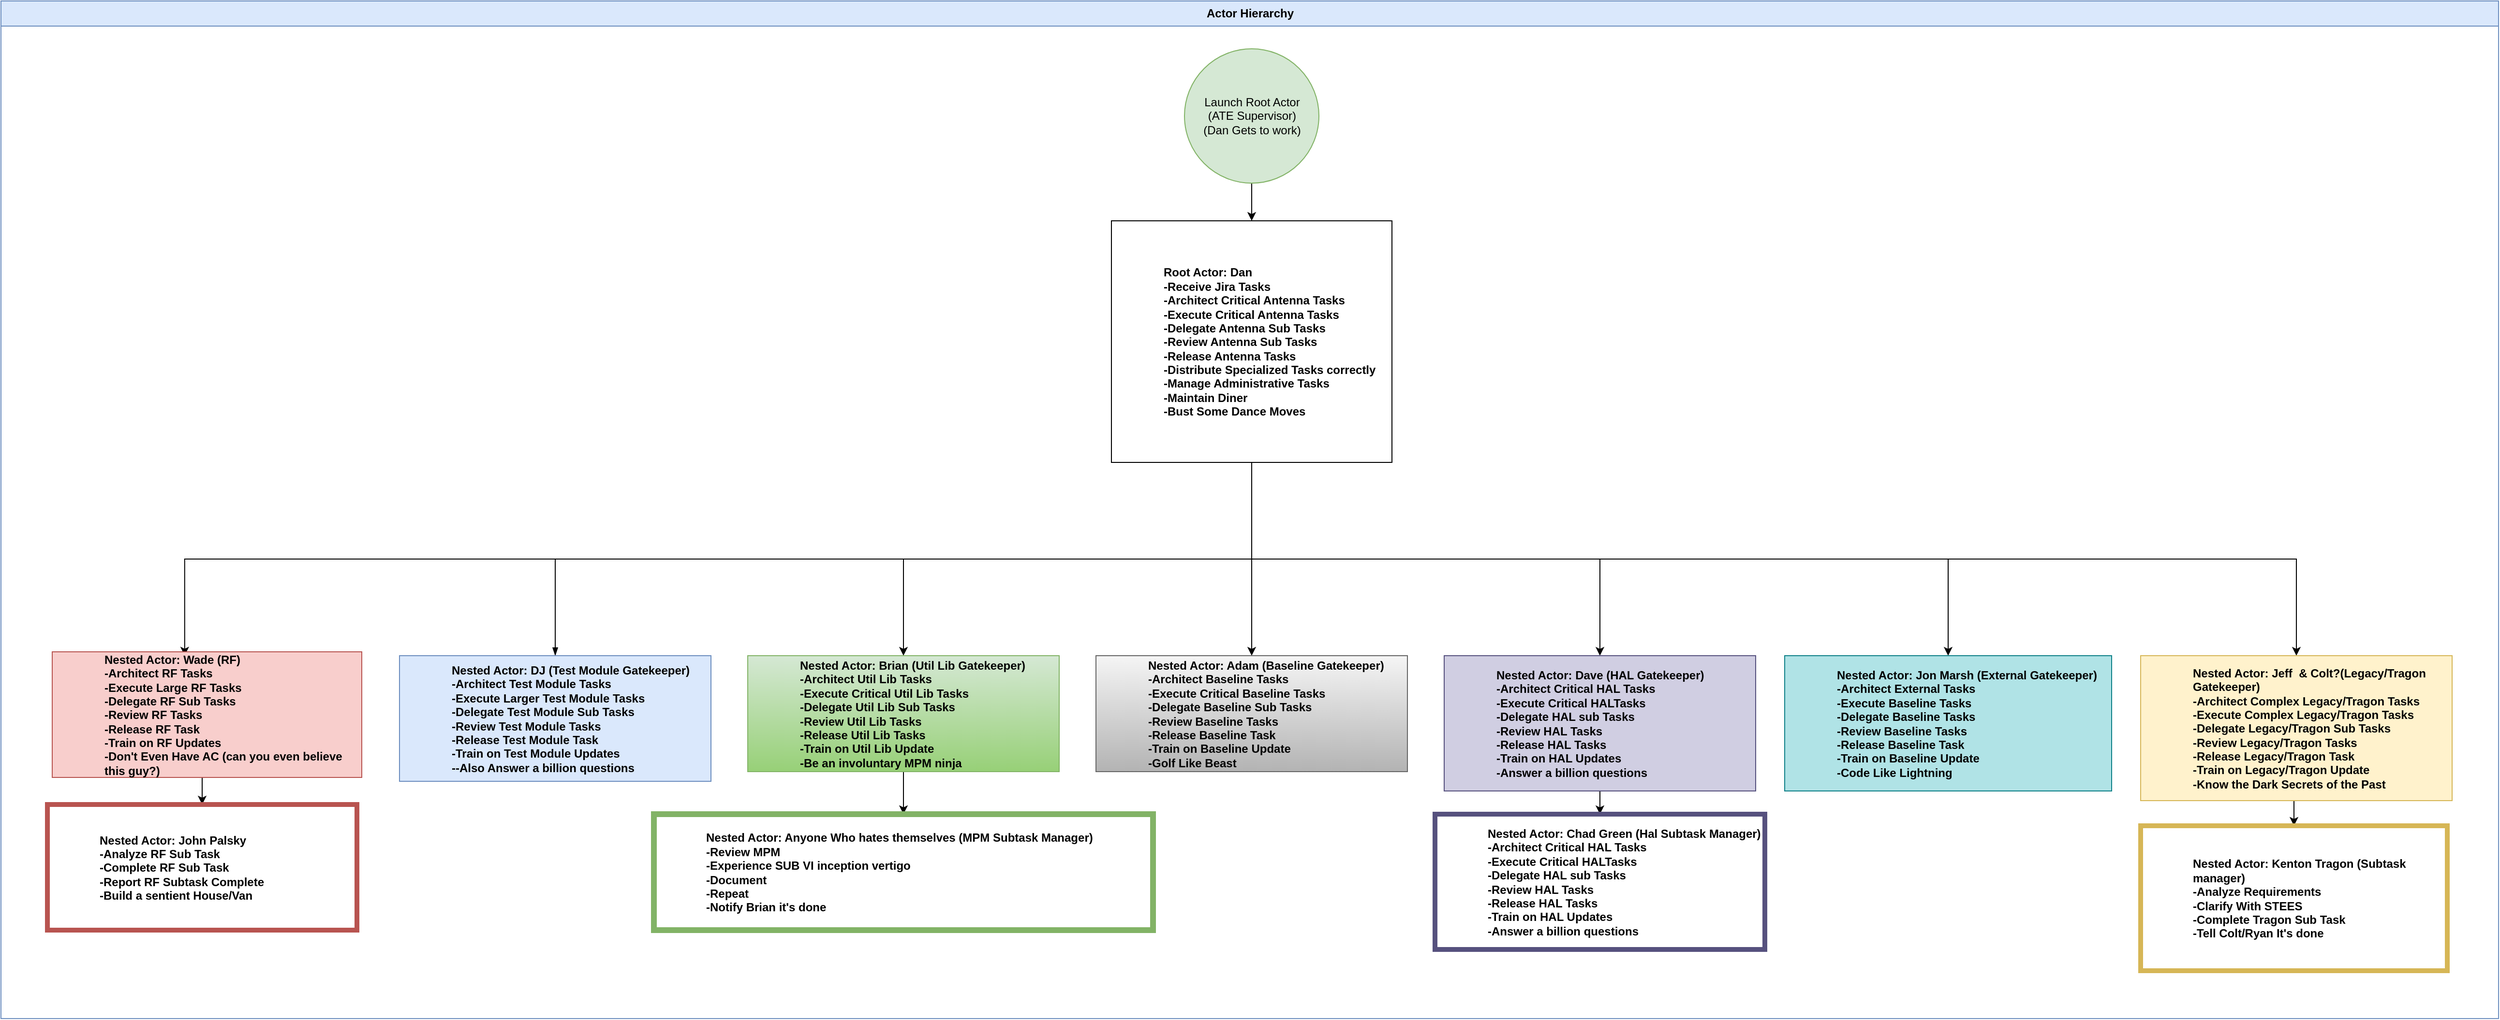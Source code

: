 <mxfile version="13.6.6" type="github">
  <diagram id="prtHgNgQTEPvFCAcTncT" name="Page-1">
    <mxGraphModel dx="2630" dy="1505" grid="0" gridSize="10" guides="1" tooltips="1" connect="1" arrows="1" fold="1" page="1" pageScale="1" pageWidth="4681" pageHeight="3300" math="0" shadow="0">
      <root>
        <mxCell id="0" />
        <mxCell id="1" parent="0" />
        <mxCell id="dNxyNK7c78bLwvsdeMH5-11" value="Actor Hierarchy" style="swimlane;html=1;startSize=26;horizontal=1;containerType=tree;glass=0;autosize=1;shadow=0;resizeWidth=1;resizeHeight=1;resizable=1;fillColor=#dae8fc;strokeColor=#6c8ebf;" parent="1" vertex="1">
          <mxGeometry x="4" y="320" width="2582" height="1053" as="geometry" />
        </mxCell>
        <mxCell id="yNW7wvVj0RcZNOnP4LPE-27" style="edgeStyle=orthogonalEdgeStyle;rounded=0;orthogonalLoop=1;jettySize=auto;html=1;exitX=0.5;exitY=1;exitDx=0;exitDy=0;entryX=0.431;entryY=-0.001;entryDx=0;entryDy=0;entryPerimeter=0;" edge="1" parent="dNxyNK7c78bLwvsdeMH5-11" source="dNxyNK7c78bLwvsdeMH5-12">
          <mxGeometry relative="1" as="geometry">
            <mxPoint x="189.92" y="677.37" as="targetPoint" />
            <Array as="points">
              <mxPoint x="1293" y="577.5" />
              <mxPoint x="190" y="577.5" />
            </Array>
          </mxGeometry>
        </mxCell>
        <mxCell id="yNW7wvVj0RcZNOnP4LPE-31" style="edgeStyle=orthogonalEdgeStyle;rounded=0;orthogonalLoop=1;jettySize=auto;html=1;exitX=0.5;exitY=1;exitDx=0;exitDy=0;entryX=0.5;entryY=0;entryDx=0;entryDy=0;" edge="1" parent="dNxyNK7c78bLwvsdeMH5-11" source="dNxyNK7c78bLwvsdeMH5-12" target="yNW7wvVj0RcZNOnP4LPE-30">
          <mxGeometry relative="1" as="geometry" />
        </mxCell>
        <mxCell id="yNW7wvVj0RcZNOnP4LPE-32" style="edgeStyle=orthogonalEdgeStyle;rounded=0;orthogonalLoop=1;jettySize=auto;html=1;exitX=0.5;exitY=1;exitDx=0;exitDy=0;entryX=0.5;entryY=0;entryDx=0;entryDy=0;" edge="1" parent="dNxyNK7c78bLwvsdeMH5-11" source="dNxyNK7c78bLwvsdeMH5-12" target="yNW7wvVj0RcZNOnP4LPE-23">
          <mxGeometry relative="1" as="geometry" />
        </mxCell>
        <mxCell id="yNW7wvVj0RcZNOnP4LPE-33" style="edgeStyle=orthogonalEdgeStyle;rounded=0;orthogonalLoop=1;jettySize=auto;html=1;exitX=0.5;exitY=1;exitDx=0;exitDy=0;entryX=0.5;entryY=0;entryDx=0;entryDy=0;" edge="1" parent="dNxyNK7c78bLwvsdeMH5-11" source="dNxyNK7c78bLwvsdeMH5-12" target="yNW7wvVj0RcZNOnP4LPE-17">
          <mxGeometry relative="1" as="geometry" />
        </mxCell>
        <mxCell id="yNW7wvVj0RcZNOnP4LPE-34" style="edgeStyle=orthogonalEdgeStyle;rounded=0;orthogonalLoop=1;jettySize=auto;html=1;exitX=0.5;exitY=1;exitDx=0;exitDy=0;entryX=0.5;entryY=0;entryDx=0;entryDy=0;" edge="1" parent="dNxyNK7c78bLwvsdeMH5-11" source="dNxyNK7c78bLwvsdeMH5-12" target="yNW7wvVj0RcZNOnP4LPE-21">
          <mxGeometry relative="1" as="geometry" />
        </mxCell>
        <mxCell id="yNW7wvVj0RcZNOnP4LPE-35" style="edgeStyle=orthogonalEdgeStyle;rounded=0;orthogonalLoop=1;jettySize=auto;html=1;exitX=0.5;exitY=1;exitDx=0;exitDy=0;" edge="1" parent="dNxyNK7c78bLwvsdeMH5-11" source="dNxyNK7c78bLwvsdeMH5-12" target="yNW7wvVj0RcZNOnP4LPE-22">
          <mxGeometry relative="1" as="geometry" />
        </mxCell>
        <UserObject label="Root Actor: Dan&lt;br&gt;-Receive Jira Tasks&lt;br&gt;-Architect Critical Antenna Tasks&lt;br&gt;-Execute Critical Antenna Tasks&lt;br&gt;-Delegate Antenna Sub Tasks&lt;br&gt;-Review Antenna Sub Tasks&lt;br&gt;-Release Antenna Tasks&lt;br&gt;-Distribute Specialized Tasks correctly&lt;br&gt;-Manage Administrative Tasks&lt;br&gt;-Maintain Diner&lt;br&gt;-Bust Some Dance Moves" name="Evan Miller" position="CFO" location="Office 1" email="me@example.com" placeholders="1" id="dNxyNK7c78bLwvsdeMH5-12">
          <mxCell style="label;image=https://cdn3.iconfinder.com/data/icons/user-avatars-1/512/users-9-2-128.png;whiteSpace=wrap;html=1;rounded=0;glass=0;treeMoving=1;treeFolding=1;resizeWidth=1;resizeHeight=1;" parent="dNxyNK7c78bLwvsdeMH5-11" vertex="1">
            <mxGeometry x="1148" y="227.5" width="290" height="250" as="geometry" />
          </mxCell>
        </UserObject>
        <mxCell id="dNxyNK7c78bLwvsdeMH5-17" value="" style="endArrow=blockThin;endFill=1;fontSize=11;edgeStyle=elbowEdgeStyle;elbow=vertical;rounded=0;" parent="dNxyNK7c78bLwvsdeMH5-11" source="dNxyNK7c78bLwvsdeMH5-12" target="dNxyNK7c78bLwvsdeMH5-18" edge="1">
          <mxGeometry relative="1" as="geometry" />
        </mxCell>
        <UserObject label="Nested Actor: DJ (Test Module Gatekeeper)&lt;br&gt;-Architect Test Module Tasks&lt;br&gt;-Execute Larger Test Module Tasks&lt;br&gt;-Delegate Test Module Sub Tasks&lt;br&gt;-Review Test Module Tasks&lt;br&gt;-Release Test Module Task&lt;br&gt;-Train on Test Module Updates&lt;br&gt;--Also Answer a billion questions" name="Ron Donovan" position="System Admin" location="Office 3" email="me@example.com" placeholders="1" id="dNxyNK7c78bLwvsdeMH5-18">
          <mxCell style="label;image=https://cdn3.iconfinder.com/data/icons/user-avatars-1/512/users-2-128.png;whiteSpace=wrap;html=1;rounded=0;glass=0;resizeHeight=1;resizeWidth=1;fillColor=#dae8fc;strokeColor=#6c8ebf;" parent="dNxyNK7c78bLwvsdeMH5-11" vertex="1">
            <mxGeometry x="412" y="677.5" width="322" height="130" as="geometry" />
          </mxCell>
        </UserObject>
        <mxCell id="yNW7wvVj0RcZNOnP4LPE-8" style="edgeStyle=orthogonalEdgeStyle;rounded=0;orthogonalLoop=1;jettySize=auto;html=1;exitX=0.5;exitY=1;exitDx=0;exitDy=0;entryX=0.5;entryY=0;entryDx=0;entryDy=0;" edge="1" parent="dNxyNK7c78bLwvsdeMH5-11" source="yNW7wvVj0RcZNOnP4LPE-7" target="dNxyNK7c78bLwvsdeMH5-12">
          <mxGeometry relative="1" as="geometry" />
        </mxCell>
        <mxCell id="yNW7wvVj0RcZNOnP4LPE-7" value="Launch Root Actor&lt;br&gt;(ATE Supervisor)&lt;br&gt;(Dan Gets to work)" style="ellipse;whiteSpace=wrap;html=1;aspect=fixed;shadow=0;strokeColor=#82b366;fillColor=#d5e8d4;" vertex="1" parent="dNxyNK7c78bLwvsdeMH5-11">
          <mxGeometry x="1223.5" y="49.5" width="139" height="139" as="geometry" />
        </mxCell>
        <mxCell id="yNW7wvVj0RcZNOnP4LPE-45" style="edgeStyle=orthogonalEdgeStyle;rounded=0;orthogonalLoop=1;jettySize=auto;html=1;exitX=0.5;exitY=1;exitDx=0;exitDy=0;entryX=0.5;entryY=0;entryDx=0;entryDy=0;" edge="1" parent="dNxyNK7c78bLwvsdeMH5-11" source="yNW7wvVj0RcZNOnP4LPE-15" target="yNW7wvVj0RcZNOnP4LPE-44">
          <mxGeometry relative="1" as="geometry" />
        </mxCell>
        <UserObject label="Nested Actor: Wade (RF)&lt;br&gt;-Architect RF Tasks&lt;br&gt;-Execute Large RF Tasks&lt;br&gt;-Delegate RF Sub Tasks&lt;br&gt;-Review RF Tasks&lt;br&gt;-Release RF Task&lt;br&gt;-Train on RF Updates&lt;br&gt;-Don&#39;t Even Have AC (can you even believe this guy?)" name="Ron Donovan" position="System Admin" location="Office 3" email="me@example.com" placeholders="1" id="yNW7wvVj0RcZNOnP4LPE-15">
          <mxCell style="label;image=https://cdn3.iconfinder.com/data/icons/user-avatars-1/512/users-2-128.png;whiteSpace=wrap;html=1;rounded=0;glass=0;resizeHeight=0;resizeWidth=0;resizable=1;fillColor=#f8cecc;strokeColor=#b85450;" vertex="1" parent="dNxyNK7c78bLwvsdeMH5-11">
            <mxGeometry x="53" y="673.5" width="320" height="130" as="geometry" />
          </mxCell>
        </UserObject>
        <UserObject label="Nested Actor: Jon Marsh (External Gatekeeper)&lt;br&gt;-Architect External Tasks&lt;br&gt;-Execute Baseline Tasks&lt;br&gt;-Delegate Baseline Tasks&lt;br&gt;-Review Baseline Tasks&lt;br&gt;-Release Baseline Task&lt;br&gt;-Train on Baseline Update&lt;br&gt;-Code Like Lightning" name="Ron Donovan" position="System Admin" location="Office 3" email="me@example.com" placeholders="1" id="yNW7wvVj0RcZNOnP4LPE-21">
          <mxCell style="label;image=https://cdn3.iconfinder.com/data/icons/user-avatars-1/512/users-2-128.png;whiteSpace=wrap;html=1;rounded=0;glass=0;resizeHeight=0;resizeWidth=0;resizable=1;fillColor=#b0e3e6;strokeColor=#0e8088;" vertex="1" parent="dNxyNK7c78bLwvsdeMH5-11">
            <mxGeometry x="1844" y="677.5" width="338" height="140" as="geometry" />
          </mxCell>
        </UserObject>
        <mxCell id="yNW7wvVj0RcZNOnP4LPE-40" style="edgeStyle=orthogonalEdgeStyle;rounded=0;orthogonalLoop=1;jettySize=auto;html=1;exitX=0.5;exitY=1;exitDx=0;exitDy=0;entryX=0.5;entryY=0;entryDx=0;entryDy=0;" edge="1" parent="dNxyNK7c78bLwvsdeMH5-11" source="yNW7wvVj0RcZNOnP4LPE-22" target="yNW7wvVj0RcZNOnP4LPE-39">
          <mxGeometry relative="1" as="geometry" />
        </mxCell>
        <UserObject label="Nested Actor: Jeff&amp;nbsp; &amp;amp; Colt?(Legacy/Tragon Gatekeeper)&lt;br&gt;-Architect Complex Legacy/Tragon Tasks&lt;br&gt;-Execute Complex Legacy/Tragon Tasks&lt;br&gt;-Delegate Legacy/Tragon Sub Tasks&lt;br&gt;-Review Legacy/Tragon Tasks&lt;br&gt;-Release Legacy/Tragon Task&lt;br&gt;-Train on Legacy/Tragon Update&lt;br&gt;-Know the Dark Secrets of the Past" name="Ron Donovan" position="System Admin" location="Office 3" email="me@example.com" placeholders="1" id="yNW7wvVj0RcZNOnP4LPE-22">
          <mxCell style="label;image=https://cdn3.iconfinder.com/data/icons/user-avatars-1/512/users-2-128.png;whiteSpace=wrap;html=1;rounded=0;glass=0;resizeHeight=1;resizeWidth=1;resizable=1;fillColor=#fff2cc;strokeColor=#d6b656;" vertex="1" parent="dNxyNK7c78bLwvsdeMH5-11">
            <mxGeometry x="2212" y="677.5" width="322" height="150" as="geometry" />
          </mxCell>
        </UserObject>
        <UserObject label="Nested Actor: Adam (Baseline Gatekeeper)&lt;br&gt;-Architect Baseline Tasks&lt;br&gt;-Execute Critical Baseline Tasks&lt;br&gt;-Delegate Baseline Sub Tasks&lt;br&gt;-Review Baseline Tasks&lt;br&gt;-Release Baseline Task&lt;br&gt;-Train on Baseline Update&lt;br&gt;-Golf Like Beast" name="Ron Donovan" position="System Admin" location="Office 3" email="me@example.com" placeholders="1" id="yNW7wvVj0RcZNOnP4LPE-23">
          <mxCell style="label;image=https://cdn3.iconfinder.com/data/icons/user-avatars-1/512/users-2-128.png;whiteSpace=wrap;html=1;rounded=0;glass=0;resizeHeight=0;resizeWidth=0;resizable=1;gradientColor=#b3b3b3;fillColor=#f5f5f5;strokeColor=#666666;" vertex="1" parent="dNxyNK7c78bLwvsdeMH5-11">
            <mxGeometry x="1132" y="677.5" width="322" height="120" as="geometry" />
          </mxCell>
        </UserObject>
        <mxCell id="yNW7wvVj0RcZNOnP4LPE-41" style="edgeStyle=orthogonalEdgeStyle;rounded=0;orthogonalLoop=1;jettySize=auto;html=1;exitX=0.5;exitY=1;exitDx=0;exitDy=0;entryX=0.5;entryY=0;entryDx=0;entryDy=0;" edge="1" parent="dNxyNK7c78bLwvsdeMH5-11" source="yNW7wvVj0RcZNOnP4LPE-17" target="yNW7wvVj0RcZNOnP4LPE-38">
          <mxGeometry relative="1" as="geometry" />
        </mxCell>
        <UserObject label="Nested Actor: Dave (HAL Gatekeeper)&lt;br&gt;-Architect Critical HAL Tasks&lt;br&gt;-Execute Critical HALTasks&lt;br&gt;-Delegate HAL sub Tasks&lt;br&gt;-Review HAL Tasks&lt;br&gt;-Release HAL Tasks&lt;br&gt;-Train on HAL Updates&lt;br&gt;-Answer a billion questions&lt;br&gt;" name="Ron Donovan" position="System Admin" location="Office 3" email="me@example.com" placeholders="1" id="yNW7wvVj0RcZNOnP4LPE-17">
          <mxCell style="label;image=https://cdn3.iconfinder.com/data/icons/user-avatars-1/512/users-2-128.png;whiteSpace=wrap;html=1;rounded=0;glass=0;resizeHeight=1;resizeWidth=1;fillColor=#d0cee2;strokeColor=#56517e;" vertex="1" parent="dNxyNK7c78bLwvsdeMH5-11">
            <mxGeometry x="1492" y="677.5" width="322" height="140" as="geometry" />
          </mxCell>
        </UserObject>
        <mxCell id="yNW7wvVj0RcZNOnP4LPE-43" style="edgeStyle=orthogonalEdgeStyle;rounded=0;orthogonalLoop=1;jettySize=auto;html=1;exitX=0.5;exitY=1;exitDx=0;exitDy=0;" edge="1" parent="dNxyNK7c78bLwvsdeMH5-11" source="yNW7wvVj0RcZNOnP4LPE-30" target="yNW7wvVj0RcZNOnP4LPE-42">
          <mxGeometry relative="1" as="geometry" />
        </mxCell>
        <UserObject label="Nested Actor: Brian (Util Lib Gatekeeper)&lt;br&gt;-Architect Util Lib Tasks&lt;br&gt;-Execute Critical Util Lib Tasks&lt;br&gt;-Delegate Util Lib Sub Tasks&lt;br&gt;-Review Util Lib Tasks&lt;br&gt;-Release Util Lib Tasks&lt;br&gt;-Train on Util Lib Update&lt;br&gt;-Be an involuntary MPM ninja" name="Ron Donovan" position="System Admin" location="Office 3" email="me@example.com" placeholders="1" id="yNW7wvVj0RcZNOnP4LPE-30">
          <mxCell style="label;image=https://cdn3.iconfinder.com/data/icons/user-avatars-1/512/users-2-128.png;whiteSpace=wrap;html=1;rounded=0;glass=0;resizeHeight=1;resizeWidth=1;fillColor=#d5e8d4;strokeColor=#82b366;gradientColor=#97d077;" vertex="1" parent="dNxyNK7c78bLwvsdeMH5-11">
            <mxGeometry x="772" y="677.5" width="322" height="120" as="geometry" />
          </mxCell>
        </UserObject>
        <UserObject label="Nested Actor: Chad Green (Hal Subtask Manager)&lt;br&gt;-Architect Critical HAL Tasks&lt;br&gt;-Execute Critical HALTasks&lt;br&gt;-Delegate HAL sub Tasks&lt;br&gt;-Review HAL Tasks&lt;br&gt;-Release HAL Tasks&lt;br&gt;-Train on HAL Updates&lt;br&gt;-Answer a billion questions" name="Ron Donovan" position="System Admin" location="Office 3" email="me@example.com" placeholders="1" id="yNW7wvVj0RcZNOnP4LPE-38">
          <mxCell style="label;image=https://cdn3.iconfinder.com/data/icons/user-avatars-1/512/users-2-128.png;whiteSpace=wrap;html=1;rounded=0;glass=0;resizeHeight=1;resizeWidth=1;strokeColor=#56517e;fillColor=none;strokeWidth=5;" vertex="1" parent="dNxyNK7c78bLwvsdeMH5-11">
            <mxGeometry x="1482.5" y="841.5" width="341" height="140" as="geometry" />
          </mxCell>
        </UserObject>
        <UserObject label="Nested Actor: Kenton Tragon (Subtask manager)&lt;br&gt;-Analyze Requirements&lt;br&gt;-Clarify With STEES&lt;br&gt;-Complete Tragon Sub Task&lt;br&gt;-Tell Colt/Ryan It&#39;s done" name="Ron Donovan" position="System Admin" location="Office 3" email="me@example.com" placeholders="1" id="yNW7wvVj0RcZNOnP4LPE-39">
          <mxCell style="label;image=https://cdn3.iconfinder.com/data/icons/user-avatars-1/512/users-2-128.png;whiteSpace=wrap;html=1;rounded=0;glass=0;resizeHeight=1;resizeWidth=1;resizable=1;strokeColor=#d6b656;fillColor=none;strokeWidth=5;" vertex="1" parent="dNxyNK7c78bLwvsdeMH5-11">
            <mxGeometry x="2212" y="853.5" width="317" height="150" as="geometry" />
          </mxCell>
        </UserObject>
        <UserObject label="Nested Actor: Anyone Who hates themselves (MPM Subtask Manager)&lt;br&gt;-Review MPM&lt;br&gt;-Experience SUB VI inception vertigo&lt;br&gt;-Document&lt;br&gt;-Repeat&lt;br&gt;-Notify Brian it&#39;s done" name="Ron Donovan" position="System Admin" location="Office 3" email="me@example.com" placeholders="1" id="yNW7wvVj0RcZNOnP4LPE-42">
          <mxCell style="label;image=https://cdn3.iconfinder.com/data/icons/user-avatars-1/512/users-2-128.png;whiteSpace=wrap;html=1;rounded=0;glass=0;resizeHeight=1;resizeWidth=1;strokeColor=#82b366;gradientColor=#97d077;fillColor=none;strokeWidth=6;" vertex="1" parent="dNxyNK7c78bLwvsdeMH5-11">
            <mxGeometry x="675" y="841.5" width="516" height="120" as="geometry" />
          </mxCell>
        </UserObject>
        <UserObject label="Nested Actor: John Palsky&lt;br&gt;-Analyze RF Sub Task&lt;br&gt;-Complete RF Sub Task&lt;br&gt;-Report RF Subtask Complete&lt;br&gt;-Build a sentient House/Van" name="Ron Donovan" position="System Admin" location="Office 3" email="me@example.com" placeholders="1" id="yNW7wvVj0RcZNOnP4LPE-44">
          <mxCell style="label;image=https://cdn3.iconfinder.com/data/icons/user-avatars-1/512/users-2-128.png;whiteSpace=wrap;html=1;rounded=0;glass=0;resizeHeight=0;resizeWidth=0;resizable=1;strokeColor=#b85450;gradientColor=#ea6b66;strokeWidth=5;fillColor=none;" vertex="1" parent="dNxyNK7c78bLwvsdeMH5-11">
            <mxGeometry x="48" y="831.5" width="320" height="130" as="geometry" />
          </mxCell>
        </UserObject>
      </root>
    </mxGraphModel>
  </diagram>
</mxfile>
